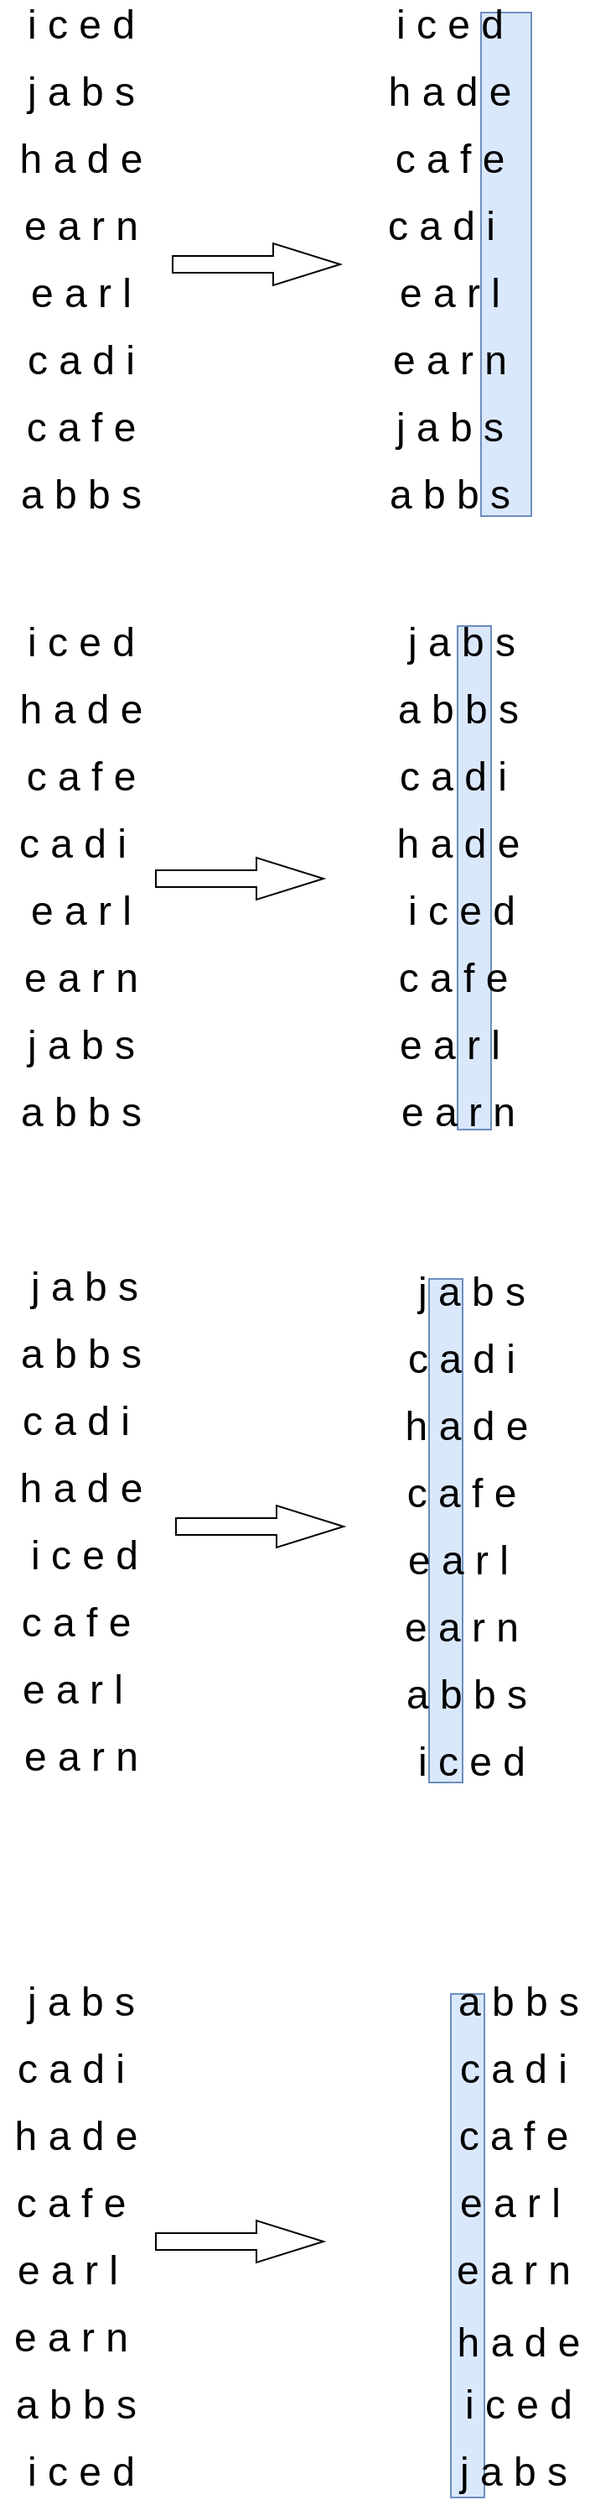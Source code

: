 <mxfile version="14.5.3" type="github" pages="2">
  <diagram id="OApomqe6bLo0m74ET4Si" name="Page-1">
    <mxGraphModel dx="1102" dy="614" grid="0" gridSize="10" guides="1" tooltips="1" connect="1" arrows="1" fold="1" page="0" pageScale="1" pageWidth="827" pageHeight="1169" math="0" shadow="0">
      <root>
        <mxCell id="0" />
        <mxCell id="1" parent="0" />
        <mxCell id="kLt7sw5h4qL-xNmoOspG-14" value="" style="rounded=0;whiteSpace=wrap;html=1;fillColor=#dae8fc;strokeColor=#6c8ebf;shadow=0;sketch=0;glass=0;" parent="1" vertex="1">
          <mxGeometry x="384" y="62.5" width="30" height="300" as="geometry" />
        </mxCell>
        <mxCell id="kLt7sw5h4qL-xNmoOspG-15" value="&lt;font style=&quot;font-size: 24px&quot;&gt;i c e d&lt;/font&gt;" style="text;html=1;align=center;verticalAlign=middle;resizable=0;points=[];autosize=1;" parent="1" vertex="1">
          <mxGeometry x="105" y="60" width="80" height="20" as="geometry" />
        </mxCell>
        <mxCell id="kLt7sw5h4qL-xNmoOspG-16" value="&lt;font style=&quot;font-size: 24px&quot;&gt;j a b s&lt;/font&gt;" style="text;html=1;align=center;verticalAlign=middle;resizable=0;points=[];autosize=1;" parent="1" vertex="1">
          <mxGeometry x="105" y="100" width="80" height="20" as="geometry" />
        </mxCell>
        <mxCell id="kLt7sw5h4qL-xNmoOspG-17" value="&lt;font style=&quot;font-size: 24px&quot;&gt;h a d e&lt;/font&gt;" style="text;html=1;align=center;verticalAlign=middle;resizable=0;points=[];autosize=1;" parent="1" vertex="1">
          <mxGeometry x="100" y="140" width="90" height="20" as="geometry" />
        </mxCell>
        <mxCell id="kLt7sw5h4qL-xNmoOspG-18" value="&lt;font style=&quot;font-size: 24px&quot;&gt;e a r n&lt;/font&gt;" style="text;html=1;align=center;verticalAlign=middle;resizable=0;points=[];autosize=1;" parent="1" vertex="1">
          <mxGeometry x="105" y="180" width="80" height="20" as="geometry" />
        </mxCell>
        <mxCell id="kLt7sw5h4qL-xNmoOspG-19" value="&lt;font style=&quot;font-size: 24px&quot;&gt;e a r l&lt;/font&gt;" style="text;html=1;align=center;verticalAlign=middle;resizable=0;points=[];autosize=1;" parent="1" vertex="1">
          <mxGeometry x="105" y="220" width="80" height="20" as="geometry" />
        </mxCell>
        <mxCell id="kLt7sw5h4qL-xNmoOspG-20" value="&lt;font style=&quot;font-size: 24px&quot;&gt;c a d i&lt;/font&gt;" style="text;html=1;align=center;verticalAlign=middle;resizable=0;points=[];autosize=1;" parent="1" vertex="1">
          <mxGeometry x="105" y="260" width="80" height="20" as="geometry" />
        </mxCell>
        <mxCell id="kLt7sw5h4qL-xNmoOspG-21" value="&lt;font style=&quot;font-size: 24px&quot;&gt;c a f e&lt;/font&gt;" style="text;html=1;align=center;verticalAlign=middle;resizable=0;points=[];autosize=1;" parent="1" vertex="1">
          <mxGeometry x="105" y="300" width="80" height="20" as="geometry" />
        </mxCell>
        <mxCell id="kLt7sw5h4qL-xNmoOspG-22" value="&lt;font style=&quot;font-size: 24px&quot;&gt;a b b s&lt;/font&gt;" style="text;html=1;align=center;verticalAlign=middle;resizable=0;points=[];autosize=1;" parent="1" vertex="1">
          <mxGeometry x="100" y="340" width="90" height="20" as="geometry" />
        </mxCell>
        <mxCell id="kLt7sw5h4qL-xNmoOspG-23" value="" style="html=1;shadow=0;dashed=0;align=center;verticalAlign=middle;shape=mxgraph.arrows2.arrow;dy=0.6;dx=40;notch=0;rounded=0;glass=0;sketch=0;" parent="1" vertex="1">
          <mxGeometry x="200" y="200" width="100" height="25" as="geometry" />
        </mxCell>
        <mxCell id="kLt7sw5h4qL-xNmoOspG-24" value="&lt;font style=&quot;font-size: 24px&quot;&gt;i c e d&lt;/font&gt;" style="text;html=1;align=center;verticalAlign=middle;resizable=0;points=[];autosize=1;" parent="1" vertex="1">
          <mxGeometry x="325" y="60" width="80" height="20" as="geometry" />
        </mxCell>
        <mxCell id="kLt7sw5h4qL-xNmoOspG-25" value="&lt;font style=&quot;font-size: 24px&quot;&gt;j a b s&lt;/font&gt;" style="text;html=1;align=center;verticalAlign=middle;resizable=0;points=[];autosize=1;" parent="1" vertex="1">
          <mxGeometry x="325" y="300" width="80" height="20" as="geometry" />
        </mxCell>
        <mxCell id="kLt7sw5h4qL-xNmoOspG-26" value="&lt;font style=&quot;font-size: 24px&quot;&gt;h a d e&lt;/font&gt;" style="text;html=1;align=center;verticalAlign=middle;resizable=0;points=[];autosize=1;" parent="1" vertex="1">
          <mxGeometry x="320" y="100" width="90" height="20" as="geometry" />
        </mxCell>
        <mxCell id="kLt7sw5h4qL-xNmoOspG-27" value="&lt;font style=&quot;font-size: 24px&quot;&gt;e a r n&lt;/font&gt;" style="text;html=1;align=center;verticalAlign=middle;resizable=0;points=[];autosize=1;" parent="1" vertex="1">
          <mxGeometry x="325" y="260" width="80" height="20" as="geometry" />
        </mxCell>
        <mxCell id="kLt7sw5h4qL-xNmoOspG-28" value="&lt;font style=&quot;font-size: 24px&quot;&gt;e a r l&lt;/font&gt;" style="text;html=1;align=center;verticalAlign=middle;resizable=0;points=[];autosize=1;" parent="1" vertex="1">
          <mxGeometry x="325" y="220" width="80" height="20" as="geometry" />
        </mxCell>
        <mxCell id="kLt7sw5h4qL-xNmoOspG-29" value="&lt;font style=&quot;font-size: 24px&quot;&gt;c a d i&lt;/font&gt;" style="text;html=1;align=center;verticalAlign=middle;resizable=0;points=[];autosize=1;" parent="1" vertex="1">
          <mxGeometry x="320" y="180" width="80" height="20" as="geometry" />
        </mxCell>
        <mxCell id="kLt7sw5h4qL-xNmoOspG-30" value="&lt;font style=&quot;font-size: 24px&quot;&gt;c a f e&lt;/font&gt;" style="text;html=1;align=center;verticalAlign=middle;resizable=0;points=[];autosize=1;" parent="1" vertex="1">
          <mxGeometry x="325" y="140" width="80" height="20" as="geometry" />
        </mxCell>
        <mxCell id="kLt7sw5h4qL-xNmoOspG-31" value="&lt;font style=&quot;font-size: 24px&quot;&gt;a b b s&lt;/font&gt;" style="text;html=1;align=center;verticalAlign=middle;resizable=0;points=[];autosize=1;" parent="1" vertex="1">
          <mxGeometry x="320" y="340" width="90" height="20" as="geometry" />
        </mxCell>
        <mxCell id="kLt7sw5h4qL-xNmoOspG-32" value="&lt;font style=&quot;font-size: 24px&quot;&gt;i c e d&lt;/font&gt;" style="text;html=1;align=center;verticalAlign=middle;resizable=0;points=[];autosize=1;" parent="1" vertex="1">
          <mxGeometry x="105" y="428" width="80" height="20" as="geometry" />
        </mxCell>
        <mxCell id="kLt7sw5h4qL-xNmoOspG-33" value="&lt;font style=&quot;font-size: 24px&quot;&gt;j a b s&lt;/font&gt;" style="text;html=1;align=center;verticalAlign=middle;resizable=0;points=[];autosize=1;" parent="1" vertex="1">
          <mxGeometry x="105" y="668" width="80" height="20" as="geometry" />
        </mxCell>
        <mxCell id="kLt7sw5h4qL-xNmoOspG-34" value="&lt;font style=&quot;font-size: 24px&quot;&gt;h a d e&lt;/font&gt;" style="text;html=1;align=center;verticalAlign=middle;resizable=0;points=[];autosize=1;" parent="1" vertex="1">
          <mxGeometry x="100" y="468" width="90" height="20" as="geometry" />
        </mxCell>
        <mxCell id="kLt7sw5h4qL-xNmoOspG-35" value="&lt;font style=&quot;font-size: 24px&quot;&gt;e a r n&lt;/font&gt;" style="text;html=1;align=center;verticalAlign=middle;resizable=0;points=[];autosize=1;" parent="1" vertex="1">
          <mxGeometry x="105" y="628" width="80" height="20" as="geometry" />
        </mxCell>
        <mxCell id="kLt7sw5h4qL-xNmoOspG-36" value="&lt;font style=&quot;font-size: 24px&quot;&gt;e a r l&lt;/font&gt;" style="text;html=1;align=center;verticalAlign=middle;resizable=0;points=[];autosize=1;" parent="1" vertex="1">
          <mxGeometry x="105" y="588" width="80" height="20" as="geometry" />
        </mxCell>
        <mxCell id="kLt7sw5h4qL-xNmoOspG-37" value="&lt;font style=&quot;font-size: 24px&quot;&gt;c a d i&lt;/font&gt;" style="text;html=1;align=center;verticalAlign=middle;resizable=0;points=[];autosize=1;" parent="1" vertex="1">
          <mxGeometry x="100" y="548" width="80" height="20" as="geometry" />
        </mxCell>
        <mxCell id="kLt7sw5h4qL-xNmoOspG-38" value="&lt;font style=&quot;font-size: 24px&quot;&gt;c a f e&lt;/font&gt;" style="text;html=1;align=center;verticalAlign=middle;resizable=0;points=[];autosize=1;" parent="1" vertex="1">
          <mxGeometry x="105" y="508" width="80" height="20" as="geometry" />
        </mxCell>
        <mxCell id="kLt7sw5h4qL-xNmoOspG-39" value="&lt;font style=&quot;font-size: 24px&quot;&gt;a b b s&lt;/font&gt;" style="text;html=1;align=center;verticalAlign=middle;resizable=0;points=[];autosize=1;" parent="1" vertex="1">
          <mxGeometry x="100" y="708" width="90" height="20" as="geometry" />
        </mxCell>
        <mxCell id="kLt7sw5h4qL-xNmoOspG-41" value="" style="html=1;shadow=0;dashed=0;align=center;verticalAlign=middle;shape=mxgraph.arrows2.arrow;dy=0.6;dx=40;notch=0;rounded=0;glass=0;sketch=0;" parent="1" vertex="1">
          <mxGeometry x="190" y="566" width="100" height="25" as="geometry" />
        </mxCell>
        <mxCell id="kLt7sw5h4qL-xNmoOspG-60" value="" style="rounded=0;whiteSpace=wrap;html=1;fillColor=#dae8fc;strokeColor=#6c8ebf;shadow=0;sketch=0;glass=0;" parent="1" vertex="1">
          <mxGeometry x="370" y="428" width="20" height="300" as="geometry" />
        </mxCell>
        <mxCell id="kLt7sw5h4qL-xNmoOspG-61" value="&lt;font style=&quot;font-size: 24px&quot;&gt;i c e d&lt;/font&gt;" style="text;html=1;align=center;verticalAlign=middle;resizable=0;points=[];autosize=1;" parent="1" vertex="1">
          <mxGeometry x="332" y="588" width="80" height="20" as="geometry" />
        </mxCell>
        <mxCell id="kLt7sw5h4qL-xNmoOspG-62" value="&lt;font style=&quot;font-size: 24px&quot;&gt;h a d e&lt;/font&gt;" style="text;html=1;align=center;verticalAlign=middle;resizable=0;points=[];autosize=1;" parent="1" vertex="1">
          <mxGeometry x="325" y="548" width="90" height="20" as="geometry" />
        </mxCell>
        <mxCell id="kLt7sw5h4qL-xNmoOspG-63" value="&lt;font style=&quot;font-size: 24px&quot;&gt;c a f e&lt;/font&gt;" style="text;html=1;align=center;verticalAlign=middle;resizable=0;points=[];autosize=1;" parent="1" vertex="1">
          <mxGeometry x="327" y="628" width="80" height="20" as="geometry" />
        </mxCell>
        <mxCell id="kLt7sw5h4qL-xNmoOspG-64" value="&lt;font style=&quot;font-size: 24px&quot;&gt;c a d i&lt;/font&gt;" style="text;html=1;align=center;verticalAlign=middle;resizable=0;points=[];autosize=1;" parent="1" vertex="1">
          <mxGeometry x="327" y="508" width="80" height="20" as="geometry" />
        </mxCell>
        <mxCell id="kLt7sw5h4qL-xNmoOspG-65" value="&lt;font style=&quot;font-size: 24px&quot;&gt;e a r l&lt;/font&gt;" style="text;html=1;align=center;verticalAlign=middle;resizable=0;points=[];autosize=1;" parent="1" vertex="1">
          <mxGeometry x="325" y="668" width="80" height="20" as="geometry" />
        </mxCell>
        <mxCell id="kLt7sw5h4qL-xNmoOspG-66" value="&lt;font style=&quot;font-size: 24px&quot;&gt;e a r n&lt;/font&gt;" style="text;html=1;align=center;verticalAlign=middle;resizable=0;points=[];autosize=1;" parent="1" vertex="1">
          <mxGeometry x="330" y="708" width="80" height="20" as="geometry" />
        </mxCell>
        <mxCell id="kLt7sw5h4qL-xNmoOspG-67" value="&lt;font style=&quot;font-size: 24px&quot;&gt;j a b s&lt;/font&gt;" style="text;html=1;align=center;verticalAlign=middle;resizable=0;points=[];autosize=1;" parent="1" vertex="1">
          <mxGeometry x="332" y="428" width="80" height="20" as="geometry" />
        </mxCell>
        <mxCell id="kLt7sw5h4qL-xNmoOspG-68" value="&lt;font style=&quot;font-size: 24px&quot;&gt;a b b s&lt;/font&gt;" style="text;html=1;align=center;verticalAlign=middle;resizable=0;points=[];autosize=1;" parent="1" vertex="1">
          <mxGeometry x="325" y="468" width="90" height="20" as="geometry" />
        </mxCell>
        <mxCell id="kLt7sw5h4qL-xNmoOspG-69" value="&lt;font style=&quot;font-size: 24px&quot;&gt;i c e d&lt;/font&gt;" style="text;html=1;align=center;verticalAlign=middle;resizable=0;points=[];autosize=1;" parent="1" vertex="1">
          <mxGeometry x="107" y="972" width="80" height="20" as="geometry" />
        </mxCell>
        <mxCell id="kLt7sw5h4qL-xNmoOspG-70" value="&lt;font style=&quot;font-size: 24px&quot;&gt;h a d e&lt;/font&gt;" style="text;html=1;align=center;verticalAlign=middle;resizable=0;points=[];autosize=1;" parent="1" vertex="1">
          <mxGeometry x="100" y="932" width="90" height="20" as="geometry" />
        </mxCell>
        <mxCell id="kLt7sw5h4qL-xNmoOspG-71" value="&lt;font style=&quot;font-size: 24px&quot;&gt;c a f e&lt;/font&gt;" style="text;html=1;align=center;verticalAlign=middle;resizable=0;points=[];autosize=1;" parent="1" vertex="1">
          <mxGeometry x="102" y="1012" width="80" height="20" as="geometry" />
        </mxCell>
        <mxCell id="kLt7sw5h4qL-xNmoOspG-72" value="&lt;font style=&quot;font-size: 24px&quot;&gt;c a d i&lt;/font&gt;" style="text;html=1;align=center;verticalAlign=middle;resizable=0;points=[];autosize=1;" parent="1" vertex="1">
          <mxGeometry x="102" y="892" width="80" height="20" as="geometry" />
        </mxCell>
        <mxCell id="kLt7sw5h4qL-xNmoOspG-73" value="&lt;font style=&quot;font-size: 24px&quot;&gt;e a r l&lt;/font&gt;" style="text;html=1;align=center;verticalAlign=middle;resizable=0;points=[];autosize=1;" parent="1" vertex="1">
          <mxGeometry x="100" y="1052" width="80" height="20" as="geometry" />
        </mxCell>
        <mxCell id="kLt7sw5h4qL-xNmoOspG-74" value="&lt;font style=&quot;font-size: 24px&quot;&gt;e a r n&lt;/font&gt;" style="text;html=1;align=center;verticalAlign=middle;resizable=0;points=[];autosize=1;" parent="1" vertex="1">
          <mxGeometry x="105" y="1092" width="80" height="20" as="geometry" />
        </mxCell>
        <mxCell id="kLt7sw5h4qL-xNmoOspG-75" value="&lt;font style=&quot;font-size: 24px&quot;&gt;j a b s&lt;/font&gt;" style="text;html=1;align=center;verticalAlign=middle;resizable=0;points=[];autosize=1;" parent="1" vertex="1">
          <mxGeometry x="107" y="812" width="80" height="20" as="geometry" />
        </mxCell>
        <mxCell id="kLt7sw5h4qL-xNmoOspG-76" value="&lt;font style=&quot;font-size: 24px&quot;&gt;a b b s&lt;/font&gt;" style="text;html=1;align=center;verticalAlign=middle;resizable=0;points=[];autosize=1;" parent="1" vertex="1">
          <mxGeometry x="100" y="852" width="90" height="20" as="geometry" />
        </mxCell>
        <mxCell id="kLt7sw5h4qL-xNmoOspG-77" value="" style="html=1;shadow=0;dashed=0;align=center;verticalAlign=middle;shape=mxgraph.arrows2.arrow;dy=0.6;dx=40;notch=0;rounded=0;glass=0;sketch=0;" parent="1" vertex="1">
          <mxGeometry x="202" y="952" width="100" height="25" as="geometry" />
        </mxCell>
        <mxCell id="kLt7sw5h4qL-xNmoOspG-78" value="" style="rounded=0;whiteSpace=wrap;html=1;fillColor=#dae8fc;strokeColor=#6c8ebf;shadow=0;sketch=0;glass=0;" parent="1" vertex="1">
          <mxGeometry x="353" y="817" width="20" height="300" as="geometry" />
        </mxCell>
        <mxCell id="kLt7sw5h4qL-xNmoOspG-82" value="&lt;font style=&quot;font-size: 24px&quot;&gt;h a d e&lt;/font&gt;" style="text;html=1;align=center;verticalAlign=middle;resizable=0;points=[];autosize=1;" parent="1" vertex="1">
          <mxGeometry x="330" y="894.5" width="90" height="20" as="geometry" />
        </mxCell>
        <mxCell id="kLt7sw5h4qL-xNmoOspG-87" value="&lt;font style=&quot;font-size: 24px&quot;&gt;j a b s&lt;/font&gt;" style="text;html=1;align=center;verticalAlign=middle;resizable=0;points=[];autosize=1;" parent="1" vertex="1">
          <mxGeometry x="338" y="814.5" width="80" height="20" as="geometry" />
        </mxCell>
        <mxCell id="kLt7sw5h4qL-xNmoOspG-89" value="&lt;font style=&quot;font-size: 24px&quot;&gt;c a d i&lt;/font&gt;" style="text;html=1;align=center;verticalAlign=middle;resizable=0;points=[];autosize=1;" parent="1" vertex="1">
          <mxGeometry x="332" y="854.5" width="80" height="20" as="geometry" />
        </mxCell>
        <mxCell id="kLt7sw5h4qL-xNmoOspG-91" value="&lt;font style=&quot;font-size: 24px&quot;&gt;c a f e&lt;/font&gt;" style="text;html=1;align=center;verticalAlign=middle;resizable=0;points=[];autosize=1;" parent="1" vertex="1">
          <mxGeometry x="332" y="934.5" width="80" height="20" as="geometry" />
        </mxCell>
        <mxCell id="kLt7sw5h4qL-xNmoOspG-92" value="&lt;font style=&quot;font-size: 24px&quot;&gt;e a r l&lt;/font&gt;" style="text;html=1;align=center;verticalAlign=middle;resizable=0;points=[];autosize=1;" parent="1" vertex="1">
          <mxGeometry x="330" y="974.5" width="80" height="20" as="geometry" />
        </mxCell>
        <mxCell id="kLt7sw5h4qL-xNmoOspG-93" value="&lt;font style=&quot;font-size: 24px&quot;&gt;e a r n&lt;/font&gt;" style="text;html=1;align=center;verticalAlign=middle;resizable=0;points=[];autosize=1;" parent="1" vertex="1">
          <mxGeometry x="332" y="1014.5" width="80" height="20" as="geometry" />
        </mxCell>
        <mxCell id="kLt7sw5h4qL-xNmoOspG-94" value="&lt;font style=&quot;font-size: 24px&quot;&gt;a b b s&lt;/font&gt;" style="text;html=1;align=center;verticalAlign=middle;resizable=0;points=[];autosize=1;" parent="1" vertex="1">
          <mxGeometry x="330" y="1054.5" width="90" height="20" as="geometry" />
        </mxCell>
        <mxCell id="kLt7sw5h4qL-xNmoOspG-95" value="&lt;font style=&quot;font-size: 24px&quot;&gt;i c e d&lt;/font&gt;" style="text;html=1;align=center;verticalAlign=middle;resizable=0;points=[];autosize=1;" parent="1" vertex="1">
          <mxGeometry x="338" y="1094.5" width="80" height="20" as="geometry" />
        </mxCell>
        <mxCell id="kLt7sw5h4qL-xNmoOspG-97" value="&lt;font style=&quot;font-size: 24px&quot;&gt;i c e d&lt;/font&gt;" style="text;html=1;align=center;verticalAlign=middle;resizable=0;points=[];autosize=1;" parent="1" vertex="1">
          <mxGeometry x="105" y="1518" width="80" height="20" as="geometry" />
        </mxCell>
        <mxCell id="kLt7sw5h4qL-xNmoOspG-98" value="&lt;font style=&quot;font-size: 24px&quot;&gt;a b b s&lt;/font&gt;" style="text;html=1;align=center;verticalAlign=middle;resizable=0;points=[];autosize=1;" parent="1" vertex="1">
          <mxGeometry x="97" y="1478" width="90" height="20" as="geometry" />
        </mxCell>
        <mxCell id="kLt7sw5h4qL-xNmoOspG-99" value="&lt;font style=&quot;font-size: 24px&quot;&gt;e a r n&lt;/font&gt;" style="text;html=1;align=center;verticalAlign=middle;resizable=0;points=[];autosize=1;" parent="1" vertex="1">
          <mxGeometry x="99" y="1438" width="80" height="20" as="geometry" />
        </mxCell>
        <mxCell id="kLt7sw5h4qL-xNmoOspG-100" value="&lt;font style=&quot;font-size: 24px&quot;&gt;e a r l&lt;/font&gt;" style="text;html=1;align=center;verticalAlign=middle;resizable=0;points=[];autosize=1;" parent="1" vertex="1">
          <mxGeometry x="97" y="1398" width="80" height="20" as="geometry" />
        </mxCell>
        <mxCell id="kLt7sw5h4qL-xNmoOspG-101" value="&lt;font style=&quot;font-size: 24px&quot;&gt;c a f e&lt;/font&gt;" style="text;html=1;align=center;verticalAlign=middle;resizable=0;points=[];autosize=1;" parent="1" vertex="1">
          <mxGeometry x="99" y="1358" width="80" height="20" as="geometry" />
        </mxCell>
        <mxCell id="kLt7sw5h4qL-xNmoOspG-102" value="&lt;font style=&quot;font-size: 24px&quot;&gt;h a d e&lt;/font&gt;" style="text;html=1;align=center;verticalAlign=middle;resizable=0;points=[];autosize=1;" parent="1" vertex="1">
          <mxGeometry x="97" y="1318" width="90" height="20" as="geometry" />
        </mxCell>
        <mxCell id="kLt7sw5h4qL-xNmoOspG-103" value="&lt;font style=&quot;font-size: 24px&quot;&gt;c a d i&lt;/font&gt;" style="text;html=1;align=center;verticalAlign=middle;resizable=0;points=[];autosize=1;" parent="1" vertex="1">
          <mxGeometry x="99" y="1278" width="80" height="20" as="geometry" />
        </mxCell>
        <mxCell id="kLt7sw5h4qL-xNmoOspG-104" value="&lt;font style=&quot;font-size: 24px&quot;&gt;j a b s&lt;/font&gt;" style="text;html=1;align=center;verticalAlign=middle;resizable=0;points=[];autosize=1;" parent="1" vertex="1">
          <mxGeometry x="105" y="1238" width="80" height="20" as="geometry" />
        </mxCell>
        <mxCell id="kLt7sw5h4qL-xNmoOspG-105" value="" style="html=1;shadow=0;dashed=0;align=center;verticalAlign=middle;shape=mxgraph.arrows2.arrow;dy=0.6;dx=40;notch=0;rounded=0;glass=0;sketch=0;" parent="1" vertex="1">
          <mxGeometry x="190" y="1378" width="100" height="25" as="geometry" />
        </mxCell>
        <mxCell id="kLt7sw5h4qL-xNmoOspG-106" value="" style="rounded=0;whiteSpace=wrap;html=1;fillColor=#dae8fc;strokeColor=#6c8ebf;shadow=0;sketch=0;glass=0;" parent="1" vertex="1">
          <mxGeometry x="366" y="1243" width="20" height="300" as="geometry" />
        </mxCell>
        <mxCell id="kLt7sw5h4qL-xNmoOspG-107" value="&lt;font style=&quot;font-size: 24px&quot;&gt;a b b s&lt;/font&gt;" style="text;html=1;align=center;verticalAlign=middle;resizable=0;points=[];autosize=1;" parent="1" vertex="1">
          <mxGeometry x="361" y="1238" width="90" height="20" as="geometry" />
        </mxCell>
        <mxCell id="kLt7sw5h4qL-xNmoOspG-108" value="&lt;font style=&quot;font-size: 24px&quot;&gt;c a d i&lt;/font&gt;" style="text;html=1;align=center;verticalAlign=middle;resizable=0;points=[];autosize=1;" parent="1" vertex="1">
          <mxGeometry x="363" y="1278" width="80" height="20" as="geometry" />
        </mxCell>
        <mxCell id="kLt7sw5h4qL-xNmoOspG-109" value="&lt;font style=&quot;font-size: 24px&quot;&gt;c a f e&lt;/font&gt;" style="text;html=1;align=center;verticalAlign=middle;resizable=0;points=[];autosize=1;" parent="1" vertex="1">
          <mxGeometry x="363" y="1318" width="80" height="20" as="geometry" />
        </mxCell>
        <mxCell id="kLt7sw5h4qL-xNmoOspG-110" value="&lt;font style=&quot;font-size: 24px&quot;&gt;e a r l&lt;/font&gt;" style="text;html=1;align=center;verticalAlign=middle;resizable=0;points=[];autosize=1;" parent="1" vertex="1">
          <mxGeometry x="361" y="1358" width="80" height="20" as="geometry" />
        </mxCell>
        <mxCell id="kLt7sw5h4qL-xNmoOspG-111" value="&lt;font style=&quot;font-size: 24px&quot;&gt;e a r n&lt;/font&gt;" style="text;html=1;align=center;verticalAlign=middle;resizable=0;points=[];autosize=1;" parent="1" vertex="1">
          <mxGeometry x="363" y="1398" width="80" height="20" as="geometry" />
        </mxCell>
        <mxCell id="kLt7sw5h4qL-xNmoOspG-112" value="&lt;font style=&quot;font-size: 24px&quot;&gt;h a d e&lt;/font&gt;" style="text;html=1;align=center;verticalAlign=middle;resizable=0;points=[];autosize=1;" parent="1" vertex="1">
          <mxGeometry x="361" y="1441" width="90" height="20" as="geometry" />
        </mxCell>
        <mxCell id="kLt7sw5h4qL-xNmoOspG-113" value="&lt;font style=&quot;font-size: 24px&quot;&gt;i c e d&lt;/font&gt;" style="text;html=1;align=center;verticalAlign=middle;resizable=0;points=[];autosize=1;" parent="1" vertex="1">
          <mxGeometry x="366" y="1478" width="80" height="20" as="geometry" />
        </mxCell>
        <mxCell id="kLt7sw5h4qL-xNmoOspG-114" value="&lt;font style=&quot;font-size: 24px&quot;&gt;j a b s&lt;/font&gt;" style="text;html=1;align=center;verticalAlign=middle;resizable=0;points=[];autosize=1;" parent="1" vertex="1">
          <mxGeometry x="363" y="1518" width="80" height="20" as="geometry" />
        </mxCell>
      </root>
    </mxGraphModel>
  </diagram>
  <diagram id="t9Qg25qg9mcPSA_Qhwsw" name="Page-2">
    <mxGraphModel dx="760" dy="423" grid="0" gridSize="11" guides="1" tooltips="1" connect="1" arrows="1" fold="1" page="0" pageScale="1" pageWidth="827" pageHeight="1169" math="0" shadow="0">
      <root>
        <mxCell id="mHJJVYIOOYlQTrjM51Aj-0" />
        <mxCell id="mHJJVYIOOYlQTrjM51Aj-1" parent="mHJJVYIOOYlQTrjM51Aj-0" />
        <mxCell id="mHJJVYIOOYlQTrjM51Aj-2" value="&lt;h3&gt;S&lt;/h3&gt;" style="ellipse;whiteSpace=wrap;html=1;aspect=fixed;" vertex="1" parent="mHJJVYIOOYlQTrjM51Aj-1">
          <mxGeometry x="176" y="308" width="44" height="44" as="geometry" />
        </mxCell>
        <mxCell id="mHJJVYIOOYlQTrjM51Aj-3" value="B" style="ellipse;whiteSpace=wrap;html=1;aspect=fixed;" vertex="1" parent="mHJJVYIOOYlQTrjM51Aj-1">
          <mxGeometry x="308" y="396" width="44" height="44" as="geometry" />
        </mxCell>
        <mxCell id="mHJJVYIOOYlQTrjM51Aj-4" value="&lt;h3&gt;T&lt;/h3&gt;" style="ellipse;whiteSpace=wrap;html=1;aspect=fixed;" vertex="1" parent="mHJJVYIOOYlQTrjM51Aj-1">
          <mxGeometry x="660" y="308" width="44" height="44" as="geometry" />
        </mxCell>
        <mxCell id="mHJJVYIOOYlQTrjM51Aj-5" value="D" style="ellipse;whiteSpace=wrap;html=1;aspect=fixed;" vertex="1" parent="mHJJVYIOOYlQTrjM51Aj-1">
          <mxGeometry x="530" y="396" width="44" height="44" as="geometry" />
        </mxCell>
        <mxCell id="mHJJVYIOOYlQTrjM51Aj-6" value="C" style="ellipse;whiteSpace=wrap;html=1;aspect=fixed;" vertex="1" parent="mHJJVYIOOYlQTrjM51Aj-1">
          <mxGeometry x="530" y="220" width="44" height="44" as="geometry" />
        </mxCell>
        <mxCell id="mHJJVYIOOYlQTrjM51Aj-7" value="A" style="ellipse;whiteSpace=wrap;html=1;aspect=fixed;" vertex="1" parent="mHJJVYIOOYlQTrjM51Aj-1">
          <mxGeometry x="308" y="220" width="44" height="44" as="geometry" />
        </mxCell>
        <mxCell id="mHJJVYIOOYlQTrjM51Aj-8" value="" style="endArrow=classic;html=1;entryX=0;entryY=1;entryDx=0;entryDy=0;exitX=1;exitY=0;exitDx=0;exitDy=0;" edge="1" parent="mHJJVYIOOYlQTrjM51Aj-1" source="mHJJVYIOOYlQTrjM51Aj-2" target="mHJJVYIOOYlQTrjM51Aj-7">
          <mxGeometry width="50" height="50" relative="1" as="geometry">
            <mxPoint x="374" y="358" as="sourcePoint" />
            <mxPoint x="424" y="308" as="targetPoint" />
          </mxGeometry>
        </mxCell>
        <mxCell id="mHJJVYIOOYlQTrjM51Aj-10" value="" style="endArrow=classic;html=1;entryX=0;entryY=0;entryDx=0;entryDy=0;exitX=1;exitY=1;exitDx=0;exitDy=0;" edge="1" parent="mHJJVYIOOYlQTrjM51Aj-1" source="mHJJVYIOOYlQTrjM51Aj-2" target="mHJJVYIOOYlQTrjM51Aj-3">
          <mxGeometry width="50" height="50" relative="1" as="geometry">
            <mxPoint x="374" y="358" as="sourcePoint" />
            <mxPoint x="424" y="308" as="targetPoint" />
          </mxGeometry>
        </mxCell>
        <mxCell id="mHJJVYIOOYlQTrjM51Aj-11" value="" style="endArrow=classic;html=1;entryX=0.5;entryY=1;entryDx=0;entryDy=0;exitX=0.5;exitY=0;exitDx=0;exitDy=0;" edge="1" parent="mHJJVYIOOYlQTrjM51Aj-1" source="mHJJVYIOOYlQTrjM51Aj-3" target="mHJJVYIOOYlQTrjM51Aj-7">
          <mxGeometry width="50" height="50" relative="1" as="geometry">
            <mxPoint x="385" y="369" as="sourcePoint" />
            <mxPoint x="435" y="319" as="targetPoint" />
          </mxGeometry>
        </mxCell>
        <mxCell id="mHJJVYIOOYlQTrjM51Aj-12" value="" style="endArrow=classic;html=1;entryX=0;entryY=0.5;entryDx=0;entryDy=0;exitX=1;exitY=0.5;exitDx=0;exitDy=0;" edge="1" parent="mHJJVYIOOYlQTrjM51Aj-1" source="mHJJVYIOOYlQTrjM51Aj-7" target="mHJJVYIOOYlQTrjM51Aj-6">
          <mxGeometry width="50" height="50" relative="1" as="geometry">
            <mxPoint x="396" y="380" as="sourcePoint" />
            <mxPoint x="446" y="330" as="targetPoint" />
          </mxGeometry>
        </mxCell>
        <mxCell id="mHJJVYIOOYlQTrjM51Aj-13" value="" style="endArrow=classic;html=1;entryX=0;entryY=0.5;entryDx=0;entryDy=0;exitX=1;exitY=0.5;exitDx=0;exitDy=0;" edge="1" parent="mHJJVYIOOYlQTrjM51Aj-1" source="mHJJVYIOOYlQTrjM51Aj-3" target="mHJJVYIOOYlQTrjM51Aj-5">
          <mxGeometry width="50" height="50" relative="1" as="geometry">
            <mxPoint x="407" y="391" as="sourcePoint" />
            <mxPoint x="457" y="341" as="targetPoint" />
          </mxGeometry>
        </mxCell>
        <mxCell id="mHJJVYIOOYlQTrjM51Aj-14" value="" style="endArrow=classic;html=1;entryX=0.5;entryY=1;entryDx=0;entryDy=0;exitX=0.5;exitY=0;exitDx=0;exitDy=0;" edge="1" parent="mHJJVYIOOYlQTrjM51Aj-1" source="mHJJVYIOOYlQTrjM51Aj-5" target="mHJJVYIOOYlQTrjM51Aj-6">
          <mxGeometry width="50" height="50" relative="1" as="geometry">
            <mxPoint x="418" y="402" as="sourcePoint" />
            <mxPoint x="468" y="352" as="targetPoint" />
          </mxGeometry>
        </mxCell>
        <mxCell id="mHJJVYIOOYlQTrjM51Aj-15" value="" style="endArrow=classic;html=1;entryX=0;entryY=1;entryDx=0;entryDy=0;exitX=1;exitY=0;exitDx=0;exitDy=0;" edge="1" parent="mHJJVYIOOYlQTrjM51Aj-1" source="mHJJVYIOOYlQTrjM51Aj-5" target="mHJJVYIOOYlQTrjM51Aj-4">
          <mxGeometry width="50" height="50" relative="1" as="geometry">
            <mxPoint x="429" y="413" as="sourcePoint" />
            <mxPoint x="479" y="363" as="targetPoint" />
          </mxGeometry>
        </mxCell>
        <mxCell id="mHJJVYIOOYlQTrjM51Aj-16" value="" style="endArrow=classic;html=1;entryX=0;entryY=0;entryDx=0;entryDy=0;exitX=1;exitY=1;exitDx=0;exitDy=0;" edge="1" parent="mHJJVYIOOYlQTrjM51Aj-1" source="mHJJVYIOOYlQTrjM51Aj-6" target="mHJJVYIOOYlQTrjM51Aj-4">
          <mxGeometry width="50" height="50" relative="1" as="geometry">
            <mxPoint x="440" y="424" as="sourcePoint" />
            <mxPoint x="490" y="374" as="targetPoint" />
          </mxGeometry>
        </mxCell>
        <mxCell id="mHJJVYIOOYlQTrjM51Aj-17" value="" style="endArrow=classic;html=1;entryX=0;entryY=0;entryDx=0;entryDy=0;exitX=1;exitY=1;exitDx=0;exitDy=0;" edge="1" parent="mHJJVYIOOYlQTrjM51Aj-1" source="mHJJVYIOOYlQTrjM51Aj-7" target="mHJJVYIOOYlQTrjM51Aj-5">
          <mxGeometry width="50" height="50" relative="1" as="geometry">
            <mxPoint x="451" y="435" as="sourcePoint" />
            <mxPoint x="501" y="385" as="targetPoint" />
          </mxGeometry>
        </mxCell>
        <mxCell id="mHJJVYIOOYlQTrjM51Aj-18" value="4/6" style="text;html=1;align=center;verticalAlign=middle;resizable=0;points=[];autosize=1;" vertex="1" parent="mHJJVYIOOYlQTrjM51Aj-1">
          <mxGeometry x="239" y="274" width="27" height="18" as="geometry" />
        </mxCell>
        <mxCell id="mHJJVYIOOYlQTrjM51Aj-19" value="4/4" style="text;html=1;align=center;verticalAlign=middle;resizable=0;points=[];autosize=1;" vertex="1" parent="mHJJVYIOOYlQTrjM51Aj-1">
          <mxGeometry x="421" y="222" width="27" height="18" as="geometry" />
        </mxCell>
        <mxCell id="mHJJVYIOOYlQTrjM51Aj-20" value="6/7" style="text;html=1;align=center;verticalAlign=middle;resizable=0;points=[];autosize=1;" vertex="1" parent="mHJJVYIOOYlQTrjM51Aj-1">
          <mxGeometry x="610" y="270" width="27" height="18" as="geometry" />
        </mxCell>
        <mxCell id="mHJJVYIOOYlQTrjM51Aj-21" value="2/2" style="text;html=1;align=center;verticalAlign=middle;resizable=0;points=[];autosize=1;" vertex="1" parent="mHJJVYIOOYlQTrjM51Aj-1">
          <mxGeometry x="430" y="311" width="27" height="18" as="geometry" />
        </mxCell>
        <mxCell id="mHJJVYIOOYlQTrjM51Aj-22" value="2/2" style="text;html=1;align=center;verticalAlign=middle;resizable=0;points=[];autosize=1;" vertex="1" parent="mHJJVYIOOYlQTrjM51Aj-1">
          <mxGeometry x="530" y="322" width="27" height="18" as="geometry" />
        </mxCell>
        <mxCell id="mHJJVYIOOYlQTrjM51Aj-23" value="1/4" style="text;html=1;align=center;verticalAlign=middle;resizable=0;points=[];autosize=1;" vertex="1" parent="mHJJVYIOOYlQTrjM51Aj-1">
          <mxGeometry x="606" y="374" width="27" height="18" as="geometry" />
        </mxCell>
        <mxCell id="mHJJVYIOOYlQTrjM51Aj-24" value="1/1" style="text;html=1;align=center;verticalAlign=middle;resizable=0;points=[];autosize=1;" vertex="1" parent="mHJJVYIOOYlQTrjM51Aj-1">
          <mxGeometry x="402" y="417" width="27" height="18" as="geometry" />
        </mxCell>
        <mxCell id="mHJJVYIOOYlQTrjM51Aj-25" value="2/2" style="text;html=1;align=center;verticalAlign=middle;resizable=0;points=[];autosize=1;" vertex="1" parent="mHJJVYIOOYlQTrjM51Aj-1">
          <mxGeometry x="324" y="327" width="27" height="18" as="geometry" />
        </mxCell>
        <mxCell id="mHJJVYIOOYlQTrjM51Aj-26" value="3/3" style="text;html=1;align=center;verticalAlign=middle;resizable=0;points=[];autosize=1;" vertex="1" parent="mHJJVYIOOYlQTrjM51Aj-1">
          <mxGeometry x="239" y="374" width="27" height="18" as="geometry" />
        </mxCell>
        <mxCell id="mHJJVYIOOYlQTrjM51Aj-27" value="&lt;font style=&quot;font-size: 14px&quot;&gt;&lt;b&gt;Flow = 7&lt;/b&gt;&lt;/font&gt;" style="text;html=1;align=center;verticalAlign=middle;resizable=0;points=[];autosize=1;" vertex="1" parent="mHJJVYIOOYlQTrjM51Aj-1">
          <mxGeometry x="702" y="320.5" width="66" height="19" as="geometry" />
        </mxCell>
      </root>
    </mxGraphModel>
  </diagram>
</mxfile>
